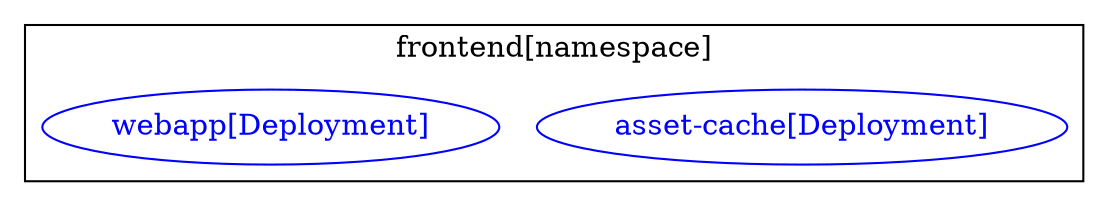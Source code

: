 digraph {
	subgraph "cluster_frontend[namespace]" {
		color="black"
		fontcolor="black"
		"frontend/asset-cache[Deployment]" [label="asset-cache[Deployment]" color="blue" fontcolor="blue"]
		"frontend/webapp[Deployment]" [label="webapp[Deployment]" color="blue" fontcolor="blue"]
		label="frontend[namespace]"
	}
}